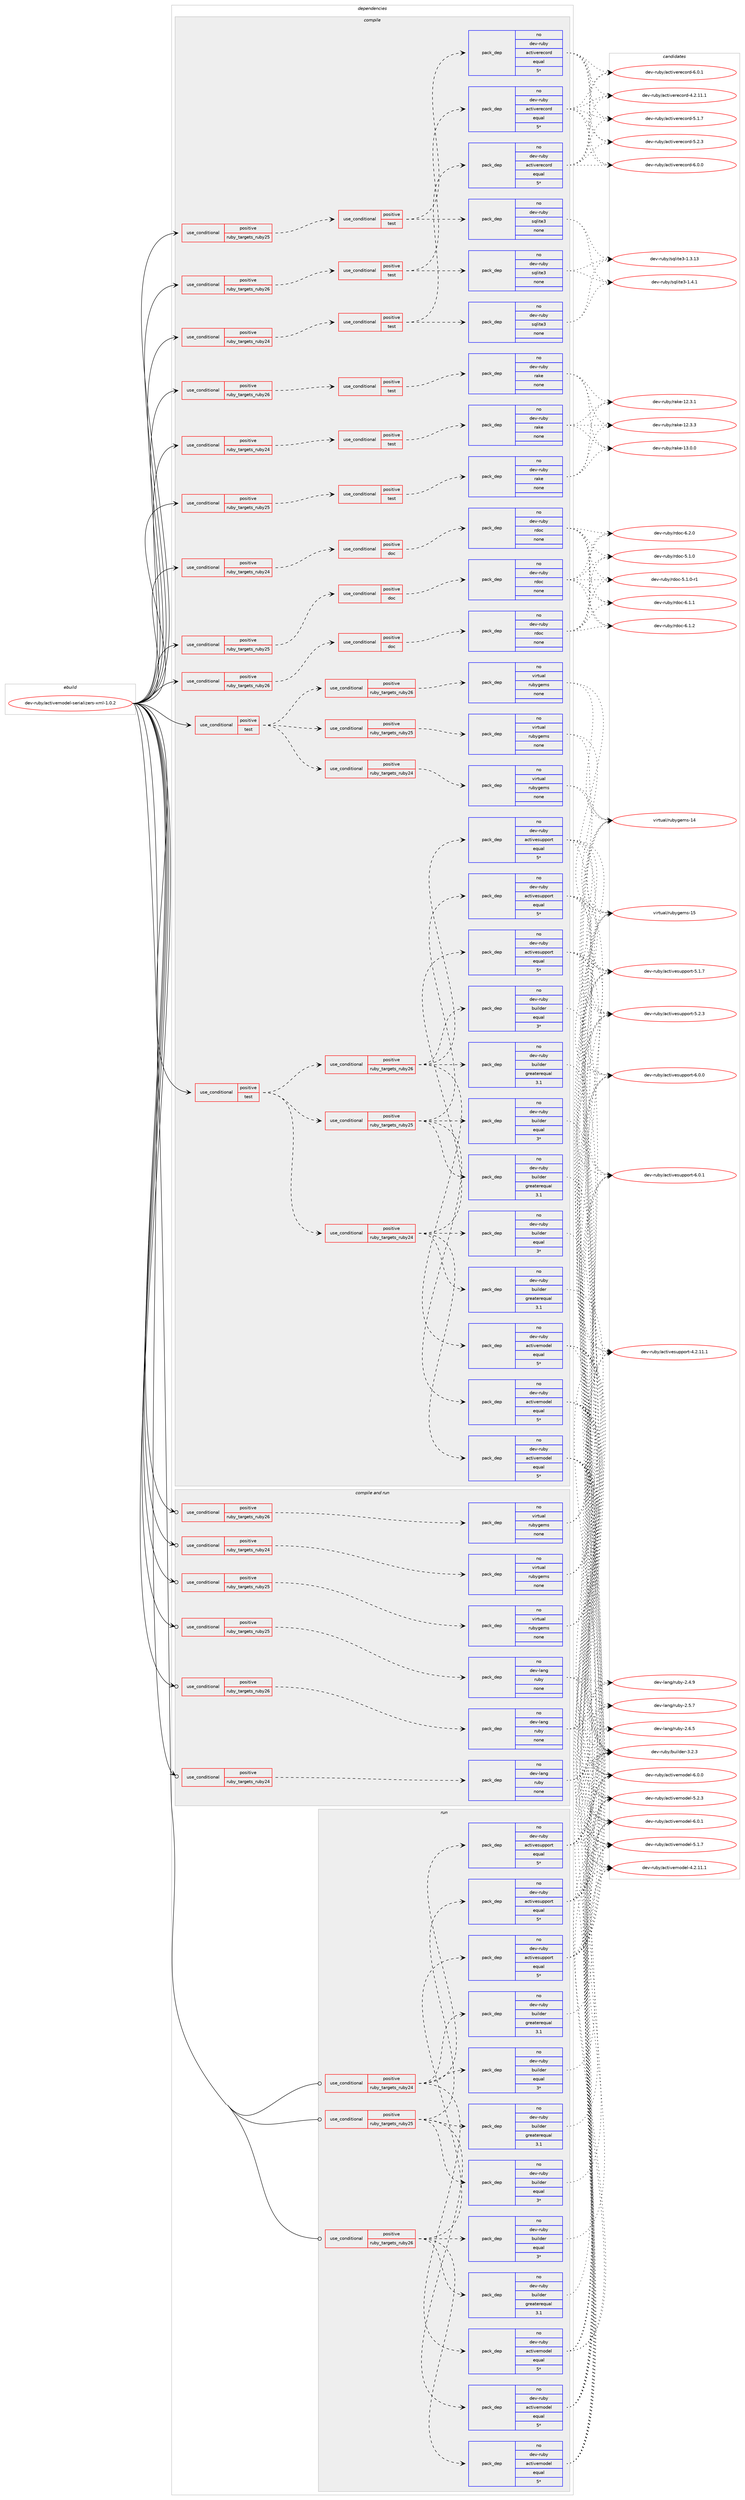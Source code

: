 digraph prolog {

# *************
# Graph options
# *************

newrank=true;
concentrate=true;
compound=true;
graph [rankdir=LR,fontname=Helvetica,fontsize=10,ranksep=1.5];#, ranksep=2.5, nodesep=0.2];
edge  [arrowhead=vee];
node  [fontname=Helvetica,fontsize=10];

# **********
# The ebuild
# **********

subgraph cluster_leftcol {
color=gray;
rank=same;
label=<<i>ebuild</i>>;
id [label="dev-ruby/activemodel-serializers-xml-1.0.2", color=red, width=4, href="../dev-ruby/activemodel-serializers-xml-1.0.2.svg"];
}

# ****************
# The dependencies
# ****************

subgraph cluster_midcol {
color=gray;
label=<<i>dependencies</i>>;
subgraph cluster_compile {
fillcolor="#eeeeee";
style=filled;
label=<<i>compile</i>>;
subgraph cond157269 {
dependency675126 [label=<<TABLE BORDER="0" CELLBORDER="1" CELLSPACING="0" CELLPADDING="4"><TR><TD ROWSPAN="3" CELLPADDING="10">use_conditional</TD></TR><TR><TD>positive</TD></TR><TR><TD>ruby_targets_ruby24</TD></TR></TABLE>>, shape=none, color=red];
subgraph cond157270 {
dependency675127 [label=<<TABLE BORDER="0" CELLBORDER="1" CELLSPACING="0" CELLPADDING="4"><TR><TD ROWSPAN="3" CELLPADDING="10">use_conditional</TD></TR><TR><TD>positive</TD></TR><TR><TD>doc</TD></TR></TABLE>>, shape=none, color=red];
subgraph pack505939 {
dependency675128 [label=<<TABLE BORDER="0" CELLBORDER="1" CELLSPACING="0" CELLPADDING="4" WIDTH="220"><TR><TD ROWSPAN="6" CELLPADDING="30">pack_dep</TD></TR><TR><TD WIDTH="110">no</TD></TR><TR><TD>dev-ruby</TD></TR><TR><TD>rdoc</TD></TR><TR><TD>none</TD></TR><TR><TD></TD></TR></TABLE>>, shape=none, color=blue];
}
dependency675127:e -> dependency675128:w [weight=20,style="dashed",arrowhead="vee"];
}
dependency675126:e -> dependency675127:w [weight=20,style="dashed",arrowhead="vee"];
}
id:e -> dependency675126:w [weight=20,style="solid",arrowhead="vee"];
subgraph cond157271 {
dependency675129 [label=<<TABLE BORDER="0" CELLBORDER="1" CELLSPACING="0" CELLPADDING="4"><TR><TD ROWSPAN="3" CELLPADDING="10">use_conditional</TD></TR><TR><TD>positive</TD></TR><TR><TD>ruby_targets_ruby24</TD></TR></TABLE>>, shape=none, color=red];
subgraph cond157272 {
dependency675130 [label=<<TABLE BORDER="0" CELLBORDER="1" CELLSPACING="0" CELLPADDING="4"><TR><TD ROWSPAN="3" CELLPADDING="10">use_conditional</TD></TR><TR><TD>positive</TD></TR><TR><TD>test</TD></TR></TABLE>>, shape=none, color=red];
subgraph pack505940 {
dependency675131 [label=<<TABLE BORDER="0" CELLBORDER="1" CELLSPACING="0" CELLPADDING="4" WIDTH="220"><TR><TD ROWSPAN="6" CELLPADDING="30">pack_dep</TD></TR><TR><TD WIDTH="110">no</TD></TR><TR><TD>dev-ruby</TD></TR><TR><TD>activerecord</TD></TR><TR><TD>equal</TD></TR><TR><TD>5*</TD></TR></TABLE>>, shape=none, color=blue];
}
dependency675130:e -> dependency675131:w [weight=20,style="dashed",arrowhead="vee"];
subgraph pack505941 {
dependency675132 [label=<<TABLE BORDER="0" CELLBORDER="1" CELLSPACING="0" CELLPADDING="4" WIDTH="220"><TR><TD ROWSPAN="6" CELLPADDING="30">pack_dep</TD></TR><TR><TD WIDTH="110">no</TD></TR><TR><TD>dev-ruby</TD></TR><TR><TD>sqlite3</TD></TR><TR><TD>none</TD></TR><TR><TD></TD></TR></TABLE>>, shape=none, color=blue];
}
dependency675130:e -> dependency675132:w [weight=20,style="dashed",arrowhead="vee"];
}
dependency675129:e -> dependency675130:w [weight=20,style="dashed",arrowhead="vee"];
}
id:e -> dependency675129:w [weight=20,style="solid",arrowhead="vee"];
subgraph cond157273 {
dependency675133 [label=<<TABLE BORDER="0" CELLBORDER="1" CELLSPACING="0" CELLPADDING="4"><TR><TD ROWSPAN="3" CELLPADDING="10">use_conditional</TD></TR><TR><TD>positive</TD></TR><TR><TD>ruby_targets_ruby24</TD></TR></TABLE>>, shape=none, color=red];
subgraph cond157274 {
dependency675134 [label=<<TABLE BORDER="0" CELLBORDER="1" CELLSPACING="0" CELLPADDING="4"><TR><TD ROWSPAN="3" CELLPADDING="10">use_conditional</TD></TR><TR><TD>positive</TD></TR><TR><TD>test</TD></TR></TABLE>>, shape=none, color=red];
subgraph pack505942 {
dependency675135 [label=<<TABLE BORDER="0" CELLBORDER="1" CELLSPACING="0" CELLPADDING="4" WIDTH="220"><TR><TD ROWSPAN="6" CELLPADDING="30">pack_dep</TD></TR><TR><TD WIDTH="110">no</TD></TR><TR><TD>dev-ruby</TD></TR><TR><TD>rake</TD></TR><TR><TD>none</TD></TR><TR><TD></TD></TR></TABLE>>, shape=none, color=blue];
}
dependency675134:e -> dependency675135:w [weight=20,style="dashed",arrowhead="vee"];
}
dependency675133:e -> dependency675134:w [weight=20,style="dashed",arrowhead="vee"];
}
id:e -> dependency675133:w [weight=20,style="solid",arrowhead="vee"];
subgraph cond157275 {
dependency675136 [label=<<TABLE BORDER="0" CELLBORDER="1" CELLSPACING="0" CELLPADDING="4"><TR><TD ROWSPAN="3" CELLPADDING="10">use_conditional</TD></TR><TR><TD>positive</TD></TR><TR><TD>ruby_targets_ruby25</TD></TR></TABLE>>, shape=none, color=red];
subgraph cond157276 {
dependency675137 [label=<<TABLE BORDER="0" CELLBORDER="1" CELLSPACING="0" CELLPADDING="4"><TR><TD ROWSPAN="3" CELLPADDING="10">use_conditional</TD></TR><TR><TD>positive</TD></TR><TR><TD>doc</TD></TR></TABLE>>, shape=none, color=red];
subgraph pack505943 {
dependency675138 [label=<<TABLE BORDER="0" CELLBORDER="1" CELLSPACING="0" CELLPADDING="4" WIDTH="220"><TR><TD ROWSPAN="6" CELLPADDING="30">pack_dep</TD></TR><TR><TD WIDTH="110">no</TD></TR><TR><TD>dev-ruby</TD></TR><TR><TD>rdoc</TD></TR><TR><TD>none</TD></TR><TR><TD></TD></TR></TABLE>>, shape=none, color=blue];
}
dependency675137:e -> dependency675138:w [weight=20,style="dashed",arrowhead="vee"];
}
dependency675136:e -> dependency675137:w [weight=20,style="dashed",arrowhead="vee"];
}
id:e -> dependency675136:w [weight=20,style="solid",arrowhead="vee"];
subgraph cond157277 {
dependency675139 [label=<<TABLE BORDER="0" CELLBORDER="1" CELLSPACING="0" CELLPADDING="4"><TR><TD ROWSPAN="3" CELLPADDING="10">use_conditional</TD></TR><TR><TD>positive</TD></TR><TR><TD>ruby_targets_ruby25</TD></TR></TABLE>>, shape=none, color=red];
subgraph cond157278 {
dependency675140 [label=<<TABLE BORDER="0" CELLBORDER="1" CELLSPACING="0" CELLPADDING="4"><TR><TD ROWSPAN="3" CELLPADDING="10">use_conditional</TD></TR><TR><TD>positive</TD></TR><TR><TD>test</TD></TR></TABLE>>, shape=none, color=red];
subgraph pack505944 {
dependency675141 [label=<<TABLE BORDER="0" CELLBORDER="1" CELLSPACING="0" CELLPADDING="4" WIDTH="220"><TR><TD ROWSPAN="6" CELLPADDING="30">pack_dep</TD></TR><TR><TD WIDTH="110">no</TD></TR><TR><TD>dev-ruby</TD></TR><TR><TD>activerecord</TD></TR><TR><TD>equal</TD></TR><TR><TD>5*</TD></TR></TABLE>>, shape=none, color=blue];
}
dependency675140:e -> dependency675141:w [weight=20,style="dashed",arrowhead="vee"];
subgraph pack505945 {
dependency675142 [label=<<TABLE BORDER="0" CELLBORDER="1" CELLSPACING="0" CELLPADDING="4" WIDTH="220"><TR><TD ROWSPAN="6" CELLPADDING="30">pack_dep</TD></TR><TR><TD WIDTH="110">no</TD></TR><TR><TD>dev-ruby</TD></TR><TR><TD>sqlite3</TD></TR><TR><TD>none</TD></TR><TR><TD></TD></TR></TABLE>>, shape=none, color=blue];
}
dependency675140:e -> dependency675142:w [weight=20,style="dashed",arrowhead="vee"];
}
dependency675139:e -> dependency675140:w [weight=20,style="dashed",arrowhead="vee"];
}
id:e -> dependency675139:w [weight=20,style="solid",arrowhead="vee"];
subgraph cond157279 {
dependency675143 [label=<<TABLE BORDER="0" CELLBORDER="1" CELLSPACING="0" CELLPADDING="4"><TR><TD ROWSPAN="3" CELLPADDING="10">use_conditional</TD></TR><TR><TD>positive</TD></TR><TR><TD>ruby_targets_ruby25</TD></TR></TABLE>>, shape=none, color=red];
subgraph cond157280 {
dependency675144 [label=<<TABLE BORDER="0" CELLBORDER="1" CELLSPACING="0" CELLPADDING="4"><TR><TD ROWSPAN="3" CELLPADDING="10">use_conditional</TD></TR><TR><TD>positive</TD></TR><TR><TD>test</TD></TR></TABLE>>, shape=none, color=red];
subgraph pack505946 {
dependency675145 [label=<<TABLE BORDER="0" CELLBORDER="1" CELLSPACING="0" CELLPADDING="4" WIDTH="220"><TR><TD ROWSPAN="6" CELLPADDING="30">pack_dep</TD></TR><TR><TD WIDTH="110">no</TD></TR><TR><TD>dev-ruby</TD></TR><TR><TD>rake</TD></TR><TR><TD>none</TD></TR><TR><TD></TD></TR></TABLE>>, shape=none, color=blue];
}
dependency675144:e -> dependency675145:w [weight=20,style="dashed",arrowhead="vee"];
}
dependency675143:e -> dependency675144:w [weight=20,style="dashed",arrowhead="vee"];
}
id:e -> dependency675143:w [weight=20,style="solid",arrowhead="vee"];
subgraph cond157281 {
dependency675146 [label=<<TABLE BORDER="0" CELLBORDER="1" CELLSPACING="0" CELLPADDING="4"><TR><TD ROWSPAN="3" CELLPADDING="10">use_conditional</TD></TR><TR><TD>positive</TD></TR><TR><TD>ruby_targets_ruby26</TD></TR></TABLE>>, shape=none, color=red];
subgraph cond157282 {
dependency675147 [label=<<TABLE BORDER="0" CELLBORDER="1" CELLSPACING="0" CELLPADDING="4"><TR><TD ROWSPAN="3" CELLPADDING="10">use_conditional</TD></TR><TR><TD>positive</TD></TR><TR><TD>doc</TD></TR></TABLE>>, shape=none, color=red];
subgraph pack505947 {
dependency675148 [label=<<TABLE BORDER="0" CELLBORDER="1" CELLSPACING="0" CELLPADDING="4" WIDTH="220"><TR><TD ROWSPAN="6" CELLPADDING="30">pack_dep</TD></TR><TR><TD WIDTH="110">no</TD></TR><TR><TD>dev-ruby</TD></TR><TR><TD>rdoc</TD></TR><TR><TD>none</TD></TR><TR><TD></TD></TR></TABLE>>, shape=none, color=blue];
}
dependency675147:e -> dependency675148:w [weight=20,style="dashed",arrowhead="vee"];
}
dependency675146:e -> dependency675147:w [weight=20,style="dashed",arrowhead="vee"];
}
id:e -> dependency675146:w [weight=20,style="solid",arrowhead="vee"];
subgraph cond157283 {
dependency675149 [label=<<TABLE BORDER="0" CELLBORDER="1" CELLSPACING="0" CELLPADDING="4"><TR><TD ROWSPAN="3" CELLPADDING="10">use_conditional</TD></TR><TR><TD>positive</TD></TR><TR><TD>ruby_targets_ruby26</TD></TR></TABLE>>, shape=none, color=red];
subgraph cond157284 {
dependency675150 [label=<<TABLE BORDER="0" CELLBORDER="1" CELLSPACING="0" CELLPADDING="4"><TR><TD ROWSPAN="3" CELLPADDING="10">use_conditional</TD></TR><TR><TD>positive</TD></TR><TR><TD>test</TD></TR></TABLE>>, shape=none, color=red];
subgraph pack505948 {
dependency675151 [label=<<TABLE BORDER="0" CELLBORDER="1" CELLSPACING="0" CELLPADDING="4" WIDTH="220"><TR><TD ROWSPAN="6" CELLPADDING="30">pack_dep</TD></TR><TR><TD WIDTH="110">no</TD></TR><TR><TD>dev-ruby</TD></TR><TR><TD>activerecord</TD></TR><TR><TD>equal</TD></TR><TR><TD>5*</TD></TR></TABLE>>, shape=none, color=blue];
}
dependency675150:e -> dependency675151:w [weight=20,style="dashed",arrowhead="vee"];
subgraph pack505949 {
dependency675152 [label=<<TABLE BORDER="0" CELLBORDER="1" CELLSPACING="0" CELLPADDING="4" WIDTH="220"><TR><TD ROWSPAN="6" CELLPADDING="30">pack_dep</TD></TR><TR><TD WIDTH="110">no</TD></TR><TR><TD>dev-ruby</TD></TR><TR><TD>sqlite3</TD></TR><TR><TD>none</TD></TR><TR><TD></TD></TR></TABLE>>, shape=none, color=blue];
}
dependency675150:e -> dependency675152:w [weight=20,style="dashed",arrowhead="vee"];
}
dependency675149:e -> dependency675150:w [weight=20,style="dashed",arrowhead="vee"];
}
id:e -> dependency675149:w [weight=20,style="solid",arrowhead="vee"];
subgraph cond157285 {
dependency675153 [label=<<TABLE BORDER="0" CELLBORDER="1" CELLSPACING="0" CELLPADDING="4"><TR><TD ROWSPAN="3" CELLPADDING="10">use_conditional</TD></TR><TR><TD>positive</TD></TR><TR><TD>ruby_targets_ruby26</TD></TR></TABLE>>, shape=none, color=red];
subgraph cond157286 {
dependency675154 [label=<<TABLE BORDER="0" CELLBORDER="1" CELLSPACING="0" CELLPADDING="4"><TR><TD ROWSPAN="3" CELLPADDING="10">use_conditional</TD></TR><TR><TD>positive</TD></TR><TR><TD>test</TD></TR></TABLE>>, shape=none, color=red];
subgraph pack505950 {
dependency675155 [label=<<TABLE BORDER="0" CELLBORDER="1" CELLSPACING="0" CELLPADDING="4" WIDTH="220"><TR><TD ROWSPAN="6" CELLPADDING="30">pack_dep</TD></TR><TR><TD WIDTH="110">no</TD></TR><TR><TD>dev-ruby</TD></TR><TR><TD>rake</TD></TR><TR><TD>none</TD></TR><TR><TD></TD></TR></TABLE>>, shape=none, color=blue];
}
dependency675154:e -> dependency675155:w [weight=20,style="dashed",arrowhead="vee"];
}
dependency675153:e -> dependency675154:w [weight=20,style="dashed",arrowhead="vee"];
}
id:e -> dependency675153:w [weight=20,style="solid",arrowhead="vee"];
subgraph cond157287 {
dependency675156 [label=<<TABLE BORDER="0" CELLBORDER="1" CELLSPACING="0" CELLPADDING="4"><TR><TD ROWSPAN="3" CELLPADDING="10">use_conditional</TD></TR><TR><TD>positive</TD></TR><TR><TD>test</TD></TR></TABLE>>, shape=none, color=red];
subgraph cond157288 {
dependency675157 [label=<<TABLE BORDER="0" CELLBORDER="1" CELLSPACING="0" CELLPADDING="4"><TR><TD ROWSPAN="3" CELLPADDING="10">use_conditional</TD></TR><TR><TD>positive</TD></TR><TR><TD>ruby_targets_ruby24</TD></TR></TABLE>>, shape=none, color=red];
subgraph pack505951 {
dependency675158 [label=<<TABLE BORDER="0" CELLBORDER="1" CELLSPACING="0" CELLPADDING="4" WIDTH="220"><TR><TD ROWSPAN="6" CELLPADDING="30">pack_dep</TD></TR><TR><TD WIDTH="110">no</TD></TR><TR><TD>dev-ruby</TD></TR><TR><TD>activesupport</TD></TR><TR><TD>equal</TD></TR><TR><TD>5*</TD></TR></TABLE>>, shape=none, color=blue];
}
dependency675157:e -> dependency675158:w [weight=20,style="dashed",arrowhead="vee"];
subgraph pack505952 {
dependency675159 [label=<<TABLE BORDER="0" CELLBORDER="1" CELLSPACING="0" CELLPADDING="4" WIDTH="220"><TR><TD ROWSPAN="6" CELLPADDING="30">pack_dep</TD></TR><TR><TD WIDTH="110">no</TD></TR><TR><TD>dev-ruby</TD></TR><TR><TD>activemodel</TD></TR><TR><TD>equal</TD></TR><TR><TD>5*</TD></TR></TABLE>>, shape=none, color=blue];
}
dependency675157:e -> dependency675159:w [weight=20,style="dashed",arrowhead="vee"];
subgraph pack505953 {
dependency675160 [label=<<TABLE BORDER="0" CELLBORDER="1" CELLSPACING="0" CELLPADDING="4" WIDTH="220"><TR><TD ROWSPAN="6" CELLPADDING="30">pack_dep</TD></TR><TR><TD WIDTH="110">no</TD></TR><TR><TD>dev-ruby</TD></TR><TR><TD>builder</TD></TR><TR><TD>equal</TD></TR><TR><TD>3*</TD></TR></TABLE>>, shape=none, color=blue];
}
dependency675157:e -> dependency675160:w [weight=20,style="dashed",arrowhead="vee"];
subgraph pack505954 {
dependency675161 [label=<<TABLE BORDER="0" CELLBORDER="1" CELLSPACING="0" CELLPADDING="4" WIDTH="220"><TR><TD ROWSPAN="6" CELLPADDING="30">pack_dep</TD></TR><TR><TD WIDTH="110">no</TD></TR><TR><TD>dev-ruby</TD></TR><TR><TD>builder</TD></TR><TR><TD>greaterequal</TD></TR><TR><TD>3.1</TD></TR></TABLE>>, shape=none, color=blue];
}
dependency675157:e -> dependency675161:w [weight=20,style="dashed",arrowhead="vee"];
}
dependency675156:e -> dependency675157:w [weight=20,style="dashed",arrowhead="vee"];
subgraph cond157289 {
dependency675162 [label=<<TABLE BORDER="0" CELLBORDER="1" CELLSPACING="0" CELLPADDING="4"><TR><TD ROWSPAN="3" CELLPADDING="10">use_conditional</TD></TR><TR><TD>positive</TD></TR><TR><TD>ruby_targets_ruby25</TD></TR></TABLE>>, shape=none, color=red];
subgraph pack505955 {
dependency675163 [label=<<TABLE BORDER="0" CELLBORDER="1" CELLSPACING="0" CELLPADDING="4" WIDTH="220"><TR><TD ROWSPAN="6" CELLPADDING="30">pack_dep</TD></TR><TR><TD WIDTH="110">no</TD></TR><TR><TD>dev-ruby</TD></TR><TR><TD>activesupport</TD></TR><TR><TD>equal</TD></TR><TR><TD>5*</TD></TR></TABLE>>, shape=none, color=blue];
}
dependency675162:e -> dependency675163:w [weight=20,style="dashed",arrowhead="vee"];
subgraph pack505956 {
dependency675164 [label=<<TABLE BORDER="0" CELLBORDER="1" CELLSPACING="0" CELLPADDING="4" WIDTH="220"><TR><TD ROWSPAN="6" CELLPADDING="30">pack_dep</TD></TR><TR><TD WIDTH="110">no</TD></TR><TR><TD>dev-ruby</TD></TR><TR><TD>activemodel</TD></TR><TR><TD>equal</TD></TR><TR><TD>5*</TD></TR></TABLE>>, shape=none, color=blue];
}
dependency675162:e -> dependency675164:w [weight=20,style="dashed",arrowhead="vee"];
subgraph pack505957 {
dependency675165 [label=<<TABLE BORDER="0" CELLBORDER="1" CELLSPACING="0" CELLPADDING="4" WIDTH="220"><TR><TD ROWSPAN="6" CELLPADDING="30">pack_dep</TD></TR><TR><TD WIDTH="110">no</TD></TR><TR><TD>dev-ruby</TD></TR><TR><TD>builder</TD></TR><TR><TD>equal</TD></TR><TR><TD>3*</TD></TR></TABLE>>, shape=none, color=blue];
}
dependency675162:e -> dependency675165:w [weight=20,style="dashed",arrowhead="vee"];
subgraph pack505958 {
dependency675166 [label=<<TABLE BORDER="0" CELLBORDER="1" CELLSPACING="0" CELLPADDING="4" WIDTH="220"><TR><TD ROWSPAN="6" CELLPADDING="30">pack_dep</TD></TR><TR><TD WIDTH="110">no</TD></TR><TR><TD>dev-ruby</TD></TR><TR><TD>builder</TD></TR><TR><TD>greaterequal</TD></TR><TR><TD>3.1</TD></TR></TABLE>>, shape=none, color=blue];
}
dependency675162:e -> dependency675166:w [weight=20,style="dashed",arrowhead="vee"];
}
dependency675156:e -> dependency675162:w [weight=20,style="dashed",arrowhead="vee"];
subgraph cond157290 {
dependency675167 [label=<<TABLE BORDER="0" CELLBORDER="1" CELLSPACING="0" CELLPADDING="4"><TR><TD ROWSPAN="3" CELLPADDING="10">use_conditional</TD></TR><TR><TD>positive</TD></TR><TR><TD>ruby_targets_ruby26</TD></TR></TABLE>>, shape=none, color=red];
subgraph pack505959 {
dependency675168 [label=<<TABLE BORDER="0" CELLBORDER="1" CELLSPACING="0" CELLPADDING="4" WIDTH="220"><TR><TD ROWSPAN="6" CELLPADDING="30">pack_dep</TD></TR><TR><TD WIDTH="110">no</TD></TR><TR><TD>dev-ruby</TD></TR><TR><TD>activesupport</TD></TR><TR><TD>equal</TD></TR><TR><TD>5*</TD></TR></TABLE>>, shape=none, color=blue];
}
dependency675167:e -> dependency675168:w [weight=20,style="dashed",arrowhead="vee"];
subgraph pack505960 {
dependency675169 [label=<<TABLE BORDER="0" CELLBORDER="1" CELLSPACING="0" CELLPADDING="4" WIDTH="220"><TR><TD ROWSPAN="6" CELLPADDING="30">pack_dep</TD></TR><TR><TD WIDTH="110">no</TD></TR><TR><TD>dev-ruby</TD></TR><TR><TD>activemodel</TD></TR><TR><TD>equal</TD></TR><TR><TD>5*</TD></TR></TABLE>>, shape=none, color=blue];
}
dependency675167:e -> dependency675169:w [weight=20,style="dashed",arrowhead="vee"];
subgraph pack505961 {
dependency675170 [label=<<TABLE BORDER="0" CELLBORDER="1" CELLSPACING="0" CELLPADDING="4" WIDTH="220"><TR><TD ROWSPAN="6" CELLPADDING="30">pack_dep</TD></TR><TR><TD WIDTH="110">no</TD></TR><TR><TD>dev-ruby</TD></TR><TR><TD>builder</TD></TR><TR><TD>equal</TD></TR><TR><TD>3*</TD></TR></TABLE>>, shape=none, color=blue];
}
dependency675167:e -> dependency675170:w [weight=20,style="dashed",arrowhead="vee"];
subgraph pack505962 {
dependency675171 [label=<<TABLE BORDER="0" CELLBORDER="1" CELLSPACING="0" CELLPADDING="4" WIDTH="220"><TR><TD ROWSPAN="6" CELLPADDING="30">pack_dep</TD></TR><TR><TD WIDTH="110">no</TD></TR><TR><TD>dev-ruby</TD></TR><TR><TD>builder</TD></TR><TR><TD>greaterequal</TD></TR><TR><TD>3.1</TD></TR></TABLE>>, shape=none, color=blue];
}
dependency675167:e -> dependency675171:w [weight=20,style="dashed",arrowhead="vee"];
}
dependency675156:e -> dependency675167:w [weight=20,style="dashed",arrowhead="vee"];
}
id:e -> dependency675156:w [weight=20,style="solid",arrowhead="vee"];
subgraph cond157291 {
dependency675172 [label=<<TABLE BORDER="0" CELLBORDER="1" CELLSPACING="0" CELLPADDING="4"><TR><TD ROWSPAN="3" CELLPADDING="10">use_conditional</TD></TR><TR><TD>positive</TD></TR><TR><TD>test</TD></TR></TABLE>>, shape=none, color=red];
subgraph cond157292 {
dependency675173 [label=<<TABLE BORDER="0" CELLBORDER="1" CELLSPACING="0" CELLPADDING="4"><TR><TD ROWSPAN="3" CELLPADDING="10">use_conditional</TD></TR><TR><TD>positive</TD></TR><TR><TD>ruby_targets_ruby24</TD></TR></TABLE>>, shape=none, color=red];
subgraph pack505963 {
dependency675174 [label=<<TABLE BORDER="0" CELLBORDER="1" CELLSPACING="0" CELLPADDING="4" WIDTH="220"><TR><TD ROWSPAN="6" CELLPADDING="30">pack_dep</TD></TR><TR><TD WIDTH="110">no</TD></TR><TR><TD>virtual</TD></TR><TR><TD>rubygems</TD></TR><TR><TD>none</TD></TR><TR><TD></TD></TR></TABLE>>, shape=none, color=blue];
}
dependency675173:e -> dependency675174:w [weight=20,style="dashed",arrowhead="vee"];
}
dependency675172:e -> dependency675173:w [weight=20,style="dashed",arrowhead="vee"];
subgraph cond157293 {
dependency675175 [label=<<TABLE BORDER="0" CELLBORDER="1" CELLSPACING="0" CELLPADDING="4"><TR><TD ROWSPAN="3" CELLPADDING="10">use_conditional</TD></TR><TR><TD>positive</TD></TR><TR><TD>ruby_targets_ruby25</TD></TR></TABLE>>, shape=none, color=red];
subgraph pack505964 {
dependency675176 [label=<<TABLE BORDER="0" CELLBORDER="1" CELLSPACING="0" CELLPADDING="4" WIDTH="220"><TR><TD ROWSPAN="6" CELLPADDING="30">pack_dep</TD></TR><TR><TD WIDTH="110">no</TD></TR><TR><TD>virtual</TD></TR><TR><TD>rubygems</TD></TR><TR><TD>none</TD></TR><TR><TD></TD></TR></TABLE>>, shape=none, color=blue];
}
dependency675175:e -> dependency675176:w [weight=20,style="dashed",arrowhead="vee"];
}
dependency675172:e -> dependency675175:w [weight=20,style="dashed",arrowhead="vee"];
subgraph cond157294 {
dependency675177 [label=<<TABLE BORDER="0" CELLBORDER="1" CELLSPACING="0" CELLPADDING="4"><TR><TD ROWSPAN="3" CELLPADDING="10">use_conditional</TD></TR><TR><TD>positive</TD></TR><TR><TD>ruby_targets_ruby26</TD></TR></TABLE>>, shape=none, color=red];
subgraph pack505965 {
dependency675178 [label=<<TABLE BORDER="0" CELLBORDER="1" CELLSPACING="0" CELLPADDING="4" WIDTH="220"><TR><TD ROWSPAN="6" CELLPADDING="30">pack_dep</TD></TR><TR><TD WIDTH="110">no</TD></TR><TR><TD>virtual</TD></TR><TR><TD>rubygems</TD></TR><TR><TD>none</TD></TR><TR><TD></TD></TR></TABLE>>, shape=none, color=blue];
}
dependency675177:e -> dependency675178:w [weight=20,style="dashed",arrowhead="vee"];
}
dependency675172:e -> dependency675177:w [weight=20,style="dashed",arrowhead="vee"];
}
id:e -> dependency675172:w [weight=20,style="solid",arrowhead="vee"];
}
subgraph cluster_compileandrun {
fillcolor="#eeeeee";
style=filled;
label=<<i>compile and run</i>>;
subgraph cond157295 {
dependency675179 [label=<<TABLE BORDER="0" CELLBORDER="1" CELLSPACING="0" CELLPADDING="4"><TR><TD ROWSPAN="3" CELLPADDING="10">use_conditional</TD></TR><TR><TD>positive</TD></TR><TR><TD>ruby_targets_ruby24</TD></TR></TABLE>>, shape=none, color=red];
subgraph pack505966 {
dependency675180 [label=<<TABLE BORDER="0" CELLBORDER="1" CELLSPACING="0" CELLPADDING="4" WIDTH="220"><TR><TD ROWSPAN="6" CELLPADDING="30">pack_dep</TD></TR><TR><TD WIDTH="110">no</TD></TR><TR><TD>dev-lang</TD></TR><TR><TD>ruby</TD></TR><TR><TD>none</TD></TR><TR><TD></TD></TR></TABLE>>, shape=none, color=blue];
}
dependency675179:e -> dependency675180:w [weight=20,style="dashed",arrowhead="vee"];
}
id:e -> dependency675179:w [weight=20,style="solid",arrowhead="odotvee"];
subgraph cond157296 {
dependency675181 [label=<<TABLE BORDER="0" CELLBORDER="1" CELLSPACING="0" CELLPADDING="4"><TR><TD ROWSPAN="3" CELLPADDING="10">use_conditional</TD></TR><TR><TD>positive</TD></TR><TR><TD>ruby_targets_ruby24</TD></TR></TABLE>>, shape=none, color=red];
subgraph pack505967 {
dependency675182 [label=<<TABLE BORDER="0" CELLBORDER="1" CELLSPACING="0" CELLPADDING="4" WIDTH="220"><TR><TD ROWSPAN="6" CELLPADDING="30">pack_dep</TD></TR><TR><TD WIDTH="110">no</TD></TR><TR><TD>virtual</TD></TR><TR><TD>rubygems</TD></TR><TR><TD>none</TD></TR><TR><TD></TD></TR></TABLE>>, shape=none, color=blue];
}
dependency675181:e -> dependency675182:w [weight=20,style="dashed",arrowhead="vee"];
}
id:e -> dependency675181:w [weight=20,style="solid",arrowhead="odotvee"];
subgraph cond157297 {
dependency675183 [label=<<TABLE BORDER="0" CELLBORDER="1" CELLSPACING="0" CELLPADDING="4"><TR><TD ROWSPAN="3" CELLPADDING="10">use_conditional</TD></TR><TR><TD>positive</TD></TR><TR><TD>ruby_targets_ruby25</TD></TR></TABLE>>, shape=none, color=red];
subgraph pack505968 {
dependency675184 [label=<<TABLE BORDER="0" CELLBORDER="1" CELLSPACING="0" CELLPADDING="4" WIDTH="220"><TR><TD ROWSPAN="6" CELLPADDING="30">pack_dep</TD></TR><TR><TD WIDTH="110">no</TD></TR><TR><TD>dev-lang</TD></TR><TR><TD>ruby</TD></TR><TR><TD>none</TD></TR><TR><TD></TD></TR></TABLE>>, shape=none, color=blue];
}
dependency675183:e -> dependency675184:w [weight=20,style="dashed",arrowhead="vee"];
}
id:e -> dependency675183:w [weight=20,style="solid",arrowhead="odotvee"];
subgraph cond157298 {
dependency675185 [label=<<TABLE BORDER="0" CELLBORDER="1" CELLSPACING="0" CELLPADDING="4"><TR><TD ROWSPAN="3" CELLPADDING="10">use_conditional</TD></TR><TR><TD>positive</TD></TR><TR><TD>ruby_targets_ruby25</TD></TR></TABLE>>, shape=none, color=red];
subgraph pack505969 {
dependency675186 [label=<<TABLE BORDER="0" CELLBORDER="1" CELLSPACING="0" CELLPADDING="4" WIDTH="220"><TR><TD ROWSPAN="6" CELLPADDING="30">pack_dep</TD></TR><TR><TD WIDTH="110">no</TD></TR><TR><TD>virtual</TD></TR><TR><TD>rubygems</TD></TR><TR><TD>none</TD></TR><TR><TD></TD></TR></TABLE>>, shape=none, color=blue];
}
dependency675185:e -> dependency675186:w [weight=20,style="dashed",arrowhead="vee"];
}
id:e -> dependency675185:w [weight=20,style="solid",arrowhead="odotvee"];
subgraph cond157299 {
dependency675187 [label=<<TABLE BORDER="0" CELLBORDER="1" CELLSPACING="0" CELLPADDING="4"><TR><TD ROWSPAN="3" CELLPADDING="10">use_conditional</TD></TR><TR><TD>positive</TD></TR><TR><TD>ruby_targets_ruby26</TD></TR></TABLE>>, shape=none, color=red];
subgraph pack505970 {
dependency675188 [label=<<TABLE BORDER="0" CELLBORDER="1" CELLSPACING="0" CELLPADDING="4" WIDTH="220"><TR><TD ROWSPAN="6" CELLPADDING="30">pack_dep</TD></TR><TR><TD WIDTH="110">no</TD></TR><TR><TD>dev-lang</TD></TR><TR><TD>ruby</TD></TR><TR><TD>none</TD></TR><TR><TD></TD></TR></TABLE>>, shape=none, color=blue];
}
dependency675187:e -> dependency675188:w [weight=20,style="dashed",arrowhead="vee"];
}
id:e -> dependency675187:w [weight=20,style="solid",arrowhead="odotvee"];
subgraph cond157300 {
dependency675189 [label=<<TABLE BORDER="0" CELLBORDER="1" CELLSPACING="0" CELLPADDING="4"><TR><TD ROWSPAN="3" CELLPADDING="10">use_conditional</TD></TR><TR><TD>positive</TD></TR><TR><TD>ruby_targets_ruby26</TD></TR></TABLE>>, shape=none, color=red];
subgraph pack505971 {
dependency675190 [label=<<TABLE BORDER="0" CELLBORDER="1" CELLSPACING="0" CELLPADDING="4" WIDTH="220"><TR><TD ROWSPAN="6" CELLPADDING="30">pack_dep</TD></TR><TR><TD WIDTH="110">no</TD></TR><TR><TD>virtual</TD></TR><TR><TD>rubygems</TD></TR><TR><TD>none</TD></TR><TR><TD></TD></TR></TABLE>>, shape=none, color=blue];
}
dependency675189:e -> dependency675190:w [weight=20,style="dashed",arrowhead="vee"];
}
id:e -> dependency675189:w [weight=20,style="solid",arrowhead="odotvee"];
}
subgraph cluster_run {
fillcolor="#eeeeee";
style=filled;
label=<<i>run</i>>;
subgraph cond157301 {
dependency675191 [label=<<TABLE BORDER="0" CELLBORDER="1" CELLSPACING="0" CELLPADDING="4"><TR><TD ROWSPAN="3" CELLPADDING="10">use_conditional</TD></TR><TR><TD>positive</TD></TR><TR><TD>ruby_targets_ruby24</TD></TR></TABLE>>, shape=none, color=red];
subgraph pack505972 {
dependency675192 [label=<<TABLE BORDER="0" CELLBORDER="1" CELLSPACING="0" CELLPADDING="4" WIDTH="220"><TR><TD ROWSPAN="6" CELLPADDING="30">pack_dep</TD></TR><TR><TD WIDTH="110">no</TD></TR><TR><TD>dev-ruby</TD></TR><TR><TD>activesupport</TD></TR><TR><TD>equal</TD></TR><TR><TD>5*</TD></TR></TABLE>>, shape=none, color=blue];
}
dependency675191:e -> dependency675192:w [weight=20,style="dashed",arrowhead="vee"];
subgraph pack505973 {
dependency675193 [label=<<TABLE BORDER="0" CELLBORDER="1" CELLSPACING="0" CELLPADDING="4" WIDTH="220"><TR><TD ROWSPAN="6" CELLPADDING="30">pack_dep</TD></TR><TR><TD WIDTH="110">no</TD></TR><TR><TD>dev-ruby</TD></TR><TR><TD>activemodel</TD></TR><TR><TD>equal</TD></TR><TR><TD>5*</TD></TR></TABLE>>, shape=none, color=blue];
}
dependency675191:e -> dependency675193:w [weight=20,style="dashed",arrowhead="vee"];
subgraph pack505974 {
dependency675194 [label=<<TABLE BORDER="0" CELLBORDER="1" CELLSPACING="0" CELLPADDING="4" WIDTH="220"><TR><TD ROWSPAN="6" CELLPADDING="30">pack_dep</TD></TR><TR><TD WIDTH="110">no</TD></TR><TR><TD>dev-ruby</TD></TR><TR><TD>builder</TD></TR><TR><TD>equal</TD></TR><TR><TD>3*</TD></TR></TABLE>>, shape=none, color=blue];
}
dependency675191:e -> dependency675194:w [weight=20,style="dashed",arrowhead="vee"];
subgraph pack505975 {
dependency675195 [label=<<TABLE BORDER="0" CELLBORDER="1" CELLSPACING="0" CELLPADDING="4" WIDTH="220"><TR><TD ROWSPAN="6" CELLPADDING="30">pack_dep</TD></TR><TR><TD WIDTH="110">no</TD></TR><TR><TD>dev-ruby</TD></TR><TR><TD>builder</TD></TR><TR><TD>greaterequal</TD></TR><TR><TD>3.1</TD></TR></TABLE>>, shape=none, color=blue];
}
dependency675191:e -> dependency675195:w [weight=20,style="dashed",arrowhead="vee"];
}
id:e -> dependency675191:w [weight=20,style="solid",arrowhead="odot"];
subgraph cond157302 {
dependency675196 [label=<<TABLE BORDER="0" CELLBORDER="1" CELLSPACING="0" CELLPADDING="4"><TR><TD ROWSPAN="3" CELLPADDING="10">use_conditional</TD></TR><TR><TD>positive</TD></TR><TR><TD>ruby_targets_ruby25</TD></TR></TABLE>>, shape=none, color=red];
subgraph pack505976 {
dependency675197 [label=<<TABLE BORDER="0" CELLBORDER="1" CELLSPACING="0" CELLPADDING="4" WIDTH="220"><TR><TD ROWSPAN="6" CELLPADDING="30">pack_dep</TD></TR><TR><TD WIDTH="110">no</TD></TR><TR><TD>dev-ruby</TD></TR><TR><TD>activesupport</TD></TR><TR><TD>equal</TD></TR><TR><TD>5*</TD></TR></TABLE>>, shape=none, color=blue];
}
dependency675196:e -> dependency675197:w [weight=20,style="dashed",arrowhead="vee"];
subgraph pack505977 {
dependency675198 [label=<<TABLE BORDER="0" CELLBORDER="1" CELLSPACING="0" CELLPADDING="4" WIDTH="220"><TR><TD ROWSPAN="6" CELLPADDING="30">pack_dep</TD></TR><TR><TD WIDTH="110">no</TD></TR><TR><TD>dev-ruby</TD></TR><TR><TD>activemodel</TD></TR><TR><TD>equal</TD></TR><TR><TD>5*</TD></TR></TABLE>>, shape=none, color=blue];
}
dependency675196:e -> dependency675198:w [weight=20,style="dashed",arrowhead="vee"];
subgraph pack505978 {
dependency675199 [label=<<TABLE BORDER="0" CELLBORDER="1" CELLSPACING="0" CELLPADDING="4" WIDTH="220"><TR><TD ROWSPAN="6" CELLPADDING="30">pack_dep</TD></TR><TR><TD WIDTH="110">no</TD></TR><TR><TD>dev-ruby</TD></TR><TR><TD>builder</TD></TR><TR><TD>equal</TD></TR><TR><TD>3*</TD></TR></TABLE>>, shape=none, color=blue];
}
dependency675196:e -> dependency675199:w [weight=20,style="dashed",arrowhead="vee"];
subgraph pack505979 {
dependency675200 [label=<<TABLE BORDER="0" CELLBORDER="1" CELLSPACING="0" CELLPADDING="4" WIDTH="220"><TR><TD ROWSPAN="6" CELLPADDING="30">pack_dep</TD></TR><TR><TD WIDTH="110">no</TD></TR><TR><TD>dev-ruby</TD></TR><TR><TD>builder</TD></TR><TR><TD>greaterequal</TD></TR><TR><TD>3.1</TD></TR></TABLE>>, shape=none, color=blue];
}
dependency675196:e -> dependency675200:w [weight=20,style="dashed",arrowhead="vee"];
}
id:e -> dependency675196:w [weight=20,style="solid",arrowhead="odot"];
subgraph cond157303 {
dependency675201 [label=<<TABLE BORDER="0" CELLBORDER="1" CELLSPACING="0" CELLPADDING="4"><TR><TD ROWSPAN="3" CELLPADDING="10">use_conditional</TD></TR><TR><TD>positive</TD></TR><TR><TD>ruby_targets_ruby26</TD></TR></TABLE>>, shape=none, color=red];
subgraph pack505980 {
dependency675202 [label=<<TABLE BORDER="0" CELLBORDER="1" CELLSPACING="0" CELLPADDING="4" WIDTH="220"><TR><TD ROWSPAN="6" CELLPADDING="30">pack_dep</TD></TR><TR><TD WIDTH="110">no</TD></TR><TR><TD>dev-ruby</TD></TR><TR><TD>activesupport</TD></TR><TR><TD>equal</TD></TR><TR><TD>5*</TD></TR></TABLE>>, shape=none, color=blue];
}
dependency675201:e -> dependency675202:w [weight=20,style="dashed",arrowhead="vee"];
subgraph pack505981 {
dependency675203 [label=<<TABLE BORDER="0" CELLBORDER="1" CELLSPACING="0" CELLPADDING="4" WIDTH="220"><TR><TD ROWSPAN="6" CELLPADDING="30">pack_dep</TD></TR><TR><TD WIDTH="110">no</TD></TR><TR><TD>dev-ruby</TD></TR><TR><TD>activemodel</TD></TR><TR><TD>equal</TD></TR><TR><TD>5*</TD></TR></TABLE>>, shape=none, color=blue];
}
dependency675201:e -> dependency675203:w [weight=20,style="dashed",arrowhead="vee"];
subgraph pack505982 {
dependency675204 [label=<<TABLE BORDER="0" CELLBORDER="1" CELLSPACING="0" CELLPADDING="4" WIDTH="220"><TR><TD ROWSPAN="6" CELLPADDING="30">pack_dep</TD></TR><TR><TD WIDTH="110">no</TD></TR><TR><TD>dev-ruby</TD></TR><TR><TD>builder</TD></TR><TR><TD>equal</TD></TR><TR><TD>3*</TD></TR></TABLE>>, shape=none, color=blue];
}
dependency675201:e -> dependency675204:w [weight=20,style="dashed",arrowhead="vee"];
subgraph pack505983 {
dependency675205 [label=<<TABLE BORDER="0" CELLBORDER="1" CELLSPACING="0" CELLPADDING="4" WIDTH="220"><TR><TD ROWSPAN="6" CELLPADDING="30">pack_dep</TD></TR><TR><TD WIDTH="110">no</TD></TR><TR><TD>dev-ruby</TD></TR><TR><TD>builder</TD></TR><TR><TD>greaterequal</TD></TR><TR><TD>3.1</TD></TR></TABLE>>, shape=none, color=blue];
}
dependency675201:e -> dependency675205:w [weight=20,style="dashed",arrowhead="vee"];
}
id:e -> dependency675201:w [weight=20,style="solid",arrowhead="odot"];
}
}

# **************
# The candidates
# **************

subgraph cluster_choices {
rank=same;
color=gray;
label=<<i>candidates</i>>;

subgraph choice505939 {
color=black;
nodesep=1;
choice10010111845114117981214711410011199455346494648 [label="dev-ruby/rdoc-5.1.0", color=red, width=4,href="../dev-ruby/rdoc-5.1.0.svg"];
choice100101118451141179812147114100111994553464946484511449 [label="dev-ruby/rdoc-5.1.0-r1", color=red, width=4,href="../dev-ruby/rdoc-5.1.0-r1.svg"];
choice10010111845114117981214711410011199455446494649 [label="dev-ruby/rdoc-6.1.1", color=red, width=4,href="../dev-ruby/rdoc-6.1.1.svg"];
choice10010111845114117981214711410011199455446494650 [label="dev-ruby/rdoc-6.1.2", color=red, width=4,href="../dev-ruby/rdoc-6.1.2.svg"];
choice10010111845114117981214711410011199455446504648 [label="dev-ruby/rdoc-6.2.0", color=red, width=4,href="../dev-ruby/rdoc-6.2.0.svg"];
dependency675128:e -> choice10010111845114117981214711410011199455346494648:w [style=dotted,weight="100"];
dependency675128:e -> choice100101118451141179812147114100111994553464946484511449:w [style=dotted,weight="100"];
dependency675128:e -> choice10010111845114117981214711410011199455446494649:w [style=dotted,weight="100"];
dependency675128:e -> choice10010111845114117981214711410011199455446494650:w [style=dotted,weight="100"];
dependency675128:e -> choice10010111845114117981214711410011199455446504648:w [style=dotted,weight="100"];
}
subgraph choice505940 {
color=black;
nodesep=1;
choice100101118451141179812147979911610511810111410199111114100455246504649494649 [label="dev-ruby/activerecord-4.2.11.1", color=red, width=4,href="../dev-ruby/activerecord-4.2.11.1.svg"];
choice100101118451141179812147979911610511810111410199111114100455346494655 [label="dev-ruby/activerecord-5.1.7", color=red, width=4,href="../dev-ruby/activerecord-5.1.7.svg"];
choice100101118451141179812147979911610511810111410199111114100455346504651 [label="dev-ruby/activerecord-5.2.3", color=red, width=4,href="../dev-ruby/activerecord-5.2.3.svg"];
choice100101118451141179812147979911610511810111410199111114100455446484648 [label="dev-ruby/activerecord-6.0.0", color=red, width=4,href="../dev-ruby/activerecord-6.0.0.svg"];
choice100101118451141179812147979911610511810111410199111114100455446484649 [label="dev-ruby/activerecord-6.0.1", color=red, width=4,href="../dev-ruby/activerecord-6.0.1.svg"];
dependency675131:e -> choice100101118451141179812147979911610511810111410199111114100455246504649494649:w [style=dotted,weight="100"];
dependency675131:e -> choice100101118451141179812147979911610511810111410199111114100455346494655:w [style=dotted,weight="100"];
dependency675131:e -> choice100101118451141179812147979911610511810111410199111114100455346504651:w [style=dotted,weight="100"];
dependency675131:e -> choice100101118451141179812147979911610511810111410199111114100455446484648:w [style=dotted,weight="100"];
dependency675131:e -> choice100101118451141179812147979911610511810111410199111114100455446484649:w [style=dotted,weight="100"];
}
subgraph choice505941 {
color=black;
nodesep=1;
choice1001011184511411798121471151131081051161015145494651464951 [label="dev-ruby/sqlite3-1.3.13", color=red, width=4,href="../dev-ruby/sqlite3-1.3.13.svg"];
choice10010111845114117981214711511310810511610151454946524649 [label="dev-ruby/sqlite3-1.4.1", color=red, width=4,href="../dev-ruby/sqlite3-1.4.1.svg"];
dependency675132:e -> choice1001011184511411798121471151131081051161015145494651464951:w [style=dotted,weight="100"];
dependency675132:e -> choice10010111845114117981214711511310810511610151454946524649:w [style=dotted,weight="100"];
}
subgraph choice505942 {
color=black;
nodesep=1;
choice1001011184511411798121471149710710145495046514649 [label="dev-ruby/rake-12.3.1", color=red, width=4,href="../dev-ruby/rake-12.3.1.svg"];
choice1001011184511411798121471149710710145495046514651 [label="dev-ruby/rake-12.3.3", color=red, width=4,href="../dev-ruby/rake-12.3.3.svg"];
choice1001011184511411798121471149710710145495146484648 [label="dev-ruby/rake-13.0.0", color=red, width=4,href="../dev-ruby/rake-13.0.0.svg"];
dependency675135:e -> choice1001011184511411798121471149710710145495046514649:w [style=dotted,weight="100"];
dependency675135:e -> choice1001011184511411798121471149710710145495046514651:w [style=dotted,weight="100"];
dependency675135:e -> choice1001011184511411798121471149710710145495146484648:w [style=dotted,weight="100"];
}
subgraph choice505943 {
color=black;
nodesep=1;
choice10010111845114117981214711410011199455346494648 [label="dev-ruby/rdoc-5.1.0", color=red, width=4,href="../dev-ruby/rdoc-5.1.0.svg"];
choice100101118451141179812147114100111994553464946484511449 [label="dev-ruby/rdoc-5.1.0-r1", color=red, width=4,href="../dev-ruby/rdoc-5.1.0-r1.svg"];
choice10010111845114117981214711410011199455446494649 [label="dev-ruby/rdoc-6.1.1", color=red, width=4,href="../dev-ruby/rdoc-6.1.1.svg"];
choice10010111845114117981214711410011199455446494650 [label="dev-ruby/rdoc-6.1.2", color=red, width=4,href="../dev-ruby/rdoc-6.1.2.svg"];
choice10010111845114117981214711410011199455446504648 [label="dev-ruby/rdoc-6.2.0", color=red, width=4,href="../dev-ruby/rdoc-6.2.0.svg"];
dependency675138:e -> choice10010111845114117981214711410011199455346494648:w [style=dotted,weight="100"];
dependency675138:e -> choice100101118451141179812147114100111994553464946484511449:w [style=dotted,weight="100"];
dependency675138:e -> choice10010111845114117981214711410011199455446494649:w [style=dotted,weight="100"];
dependency675138:e -> choice10010111845114117981214711410011199455446494650:w [style=dotted,weight="100"];
dependency675138:e -> choice10010111845114117981214711410011199455446504648:w [style=dotted,weight="100"];
}
subgraph choice505944 {
color=black;
nodesep=1;
choice100101118451141179812147979911610511810111410199111114100455246504649494649 [label="dev-ruby/activerecord-4.2.11.1", color=red, width=4,href="../dev-ruby/activerecord-4.2.11.1.svg"];
choice100101118451141179812147979911610511810111410199111114100455346494655 [label="dev-ruby/activerecord-5.1.7", color=red, width=4,href="../dev-ruby/activerecord-5.1.7.svg"];
choice100101118451141179812147979911610511810111410199111114100455346504651 [label="dev-ruby/activerecord-5.2.3", color=red, width=4,href="../dev-ruby/activerecord-5.2.3.svg"];
choice100101118451141179812147979911610511810111410199111114100455446484648 [label="dev-ruby/activerecord-6.0.0", color=red, width=4,href="../dev-ruby/activerecord-6.0.0.svg"];
choice100101118451141179812147979911610511810111410199111114100455446484649 [label="dev-ruby/activerecord-6.0.1", color=red, width=4,href="../dev-ruby/activerecord-6.0.1.svg"];
dependency675141:e -> choice100101118451141179812147979911610511810111410199111114100455246504649494649:w [style=dotted,weight="100"];
dependency675141:e -> choice100101118451141179812147979911610511810111410199111114100455346494655:w [style=dotted,weight="100"];
dependency675141:e -> choice100101118451141179812147979911610511810111410199111114100455346504651:w [style=dotted,weight="100"];
dependency675141:e -> choice100101118451141179812147979911610511810111410199111114100455446484648:w [style=dotted,weight="100"];
dependency675141:e -> choice100101118451141179812147979911610511810111410199111114100455446484649:w [style=dotted,weight="100"];
}
subgraph choice505945 {
color=black;
nodesep=1;
choice1001011184511411798121471151131081051161015145494651464951 [label="dev-ruby/sqlite3-1.3.13", color=red, width=4,href="../dev-ruby/sqlite3-1.3.13.svg"];
choice10010111845114117981214711511310810511610151454946524649 [label="dev-ruby/sqlite3-1.4.1", color=red, width=4,href="../dev-ruby/sqlite3-1.4.1.svg"];
dependency675142:e -> choice1001011184511411798121471151131081051161015145494651464951:w [style=dotted,weight="100"];
dependency675142:e -> choice10010111845114117981214711511310810511610151454946524649:w [style=dotted,weight="100"];
}
subgraph choice505946 {
color=black;
nodesep=1;
choice1001011184511411798121471149710710145495046514649 [label="dev-ruby/rake-12.3.1", color=red, width=4,href="../dev-ruby/rake-12.3.1.svg"];
choice1001011184511411798121471149710710145495046514651 [label="dev-ruby/rake-12.3.3", color=red, width=4,href="../dev-ruby/rake-12.3.3.svg"];
choice1001011184511411798121471149710710145495146484648 [label="dev-ruby/rake-13.0.0", color=red, width=4,href="../dev-ruby/rake-13.0.0.svg"];
dependency675145:e -> choice1001011184511411798121471149710710145495046514649:w [style=dotted,weight="100"];
dependency675145:e -> choice1001011184511411798121471149710710145495046514651:w [style=dotted,weight="100"];
dependency675145:e -> choice1001011184511411798121471149710710145495146484648:w [style=dotted,weight="100"];
}
subgraph choice505947 {
color=black;
nodesep=1;
choice10010111845114117981214711410011199455346494648 [label="dev-ruby/rdoc-5.1.0", color=red, width=4,href="../dev-ruby/rdoc-5.1.0.svg"];
choice100101118451141179812147114100111994553464946484511449 [label="dev-ruby/rdoc-5.1.0-r1", color=red, width=4,href="../dev-ruby/rdoc-5.1.0-r1.svg"];
choice10010111845114117981214711410011199455446494649 [label="dev-ruby/rdoc-6.1.1", color=red, width=4,href="../dev-ruby/rdoc-6.1.1.svg"];
choice10010111845114117981214711410011199455446494650 [label="dev-ruby/rdoc-6.1.2", color=red, width=4,href="../dev-ruby/rdoc-6.1.2.svg"];
choice10010111845114117981214711410011199455446504648 [label="dev-ruby/rdoc-6.2.0", color=red, width=4,href="../dev-ruby/rdoc-6.2.0.svg"];
dependency675148:e -> choice10010111845114117981214711410011199455346494648:w [style=dotted,weight="100"];
dependency675148:e -> choice100101118451141179812147114100111994553464946484511449:w [style=dotted,weight="100"];
dependency675148:e -> choice10010111845114117981214711410011199455446494649:w [style=dotted,weight="100"];
dependency675148:e -> choice10010111845114117981214711410011199455446494650:w [style=dotted,weight="100"];
dependency675148:e -> choice10010111845114117981214711410011199455446504648:w [style=dotted,weight="100"];
}
subgraph choice505948 {
color=black;
nodesep=1;
choice100101118451141179812147979911610511810111410199111114100455246504649494649 [label="dev-ruby/activerecord-4.2.11.1", color=red, width=4,href="../dev-ruby/activerecord-4.2.11.1.svg"];
choice100101118451141179812147979911610511810111410199111114100455346494655 [label="dev-ruby/activerecord-5.1.7", color=red, width=4,href="../dev-ruby/activerecord-5.1.7.svg"];
choice100101118451141179812147979911610511810111410199111114100455346504651 [label="dev-ruby/activerecord-5.2.3", color=red, width=4,href="../dev-ruby/activerecord-5.2.3.svg"];
choice100101118451141179812147979911610511810111410199111114100455446484648 [label="dev-ruby/activerecord-6.0.0", color=red, width=4,href="../dev-ruby/activerecord-6.0.0.svg"];
choice100101118451141179812147979911610511810111410199111114100455446484649 [label="dev-ruby/activerecord-6.0.1", color=red, width=4,href="../dev-ruby/activerecord-6.0.1.svg"];
dependency675151:e -> choice100101118451141179812147979911610511810111410199111114100455246504649494649:w [style=dotted,weight="100"];
dependency675151:e -> choice100101118451141179812147979911610511810111410199111114100455346494655:w [style=dotted,weight="100"];
dependency675151:e -> choice100101118451141179812147979911610511810111410199111114100455346504651:w [style=dotted,weight="100"];
dependency675151:e -> choice100101118451141179812147979911610511810111410199111114100455446484648:w [style=dotted,weight="100"];
dependency675151:e -> choice100101118451141179812147979911610511810111410199111114100455446484649:w [style=dotted,weight="100"];
}
subgraph choice505949 {
color=black;
nodesep=1;
choice1001011184511411798121471151131081051161015145494651464951 [label="dev-ruby/sqlite3-1.3.13", color=red, width=4,href="../dev-ruby/sqlite3-1.3.13.svg"];
choice10010111845114117981214711511310810511610151454946524649 [label="dev-ruby/sqlite3-1.4.1", color=red, width=4,href="../dev-ruby/sqlite3-1.4.1.svg"];
dependency675152:e -> choice1001011184511411798121471151131081051161015145494651464951:w [style=dotted,weight="100"];
dependency675152:e -> choice10010111845114117981214711511310810511610151454946524649:w [style=dotted,weight="100"];
}
subgraph choice505950 {
color=black;
nodesep=1;
choice1001011184511411798121471149710710145495046514649 [label="dev-ruby/rake-12.3.1", color=red, width=4,href="../dev-ruby/rake-12.3.1.svg"];
choice1001011184511411798121471149710710145495046514651 [label="dev-ruby/rake-12.3.3", color=red, width=4,href="../dev-ruby/rake-12.3.3.svg"];
choice1001011184511411798121471149710710145495146484648 [label="dev-ruby/rake-13.0.0", color=red, width=4,href="../dev-ruby/rake-13.0.0.svg"];
dependency675155:e -> choice1001011184511411798121471149710710145495046514649:w [style=dotted,weight="100"];
dependency675155:e -> choice1001011184511411798121471149710710145495046514651:w [style=dotted,weight="100"];
dependency675155:e -> choice1001011184511411798121471149710710145495146484648:w [style=dotted,weight="100"];
}
subgraph choice505951 {
color=black;
nodesep=1;
choice1001011184511411798121479799116105118101115117112112111114116455246504649494649 [label="dev-ruby/activesupport-4.2.11.1", color=red, width=4,href="../dev-ruby/activesupport-4.2.11.1.svg"];
choice1001011184511411798121479799116105118101115117112112111114116455346494655 [label="dev-ruby/activesupport-5.1.7", color=red, width=4,href="../dev-ruby/activesupport-5.1.7.svg"];
choice1001011184511411798121479799116105118101115117112112111114116455346504651 [label="dev-ruby/activesupport-5.2.3", color=red, width=4,href="../dev-ruby/activesupport-5.2.3.svg"];
choice1001011184511411798121479799116105118101115117112112111114116455446484648 [label="dev-ruby/activesupport-6.0.0", color=red, width=4,href="../dev-ruby/activesupport-6.0.0.svg"];
choice1001011184511411798121479799116105118101115117112112111114116455446484649 [label="dev-ruby/activesupport-6.0.1", color=red, width=4,href="../dev-ruby/activesupport-6.0.1.svg"];
dependency675158:e -> choice1001011184511411798121479799116105118101115117112112111114116455246504649494649:w [style=dotted,weight="100"];
dependency675158:e -> choice1001011184511411798121479799116105118101115117112112111114116455346494655:w [style=dotted,weight="100"];
dependency675158:e -> choice1001011184511411798121479799116105118101115117112112111114116455346504651:w [style=dotted,weight="100"];
dependency675158:e -> choice1001011184511411798121479799116105118101115117112112111114116455446484648:w [style=dotted,weight="100"];
dependency675158:e -> choice1001011184511411798121479799116105118101115117112112111114116455446484649:w [style=dotted,weight="100"];
}
subgraph choice505952 {
color=black;
nodesep=1;
choice1001011184511411798121479799116105118101109111100101108455246504649494649 [label="dev-ruby/activemodel-4.2.11.1", color=red, width=4,href="../dev-ruby/activemodel-4.2.11.1.svg"];
choice1001011184511411798121479799116105118101109111100101108455346494655 [label="dev-ruby/activemodel-5.1.7", color=red, width=4,href="../dev-ruby/activemodel-5.1.7.svg"];
choice1001011184511411798121479799116105118101109111100101108455346504651 [label="dev-ruby/activemodel-5.2.3", color=red, width=4,href="../dev-ruby/activemodel-5.2.3.svg"];
choice1001011184511411798121479799116105118101109111100101108455446484648 [label="dev-ruby/activemodel-6.0.0", color=red, width=4,href="../dev-ruby/activemodel-6.0.0.svg"];
choice1001011184511411798121479799116105118101109111100101108455446484649 [label="dev-ruby/activemodel-6.0.1", color=red, width=4,href="../dev-ruby/activemodel-6.0.1.svg"];
dependency675159:e -> choice1001011184511411798121479799116105118101109111100101108455246504649494649:w [style=dotted,weight="100"];
dependency675159:e -> choice1001011184511411798121479799116105118101109111100101108455346494655:w [style=dotted,weight="100"];
dependency675159:e -> choice1001011184511411798121479799116105118101109111100101108455346504651:w [style=dotted,weight="100"];
dependency675159:e -> choice1001011184511411798121479799116105118101109111100101108455446484648:w [style=dotted,weight="100"];
dependency675159:e -> choice1001011184511411798121479799116105118101109111100101108455446484649:w [style=dotted,weight="100"];
}
subgraph choice505953 {
color=black;
nodesep=1;
choice10010111845114117981214798117105108100101114455146504651 [label="dev-ruby/builder-3.2.3", color=red, width=4,href="../dev-ruby/builder-3.2.3.svg"];
dependency675160:e -> choice10010111845114117981214798117105108100101114455146504651:w [style=dotted,weight="100"];
}
subgraph choice505954 {
color=black;
nodesep=1;
choice10010111845114117981214798117105108100101114455146504651 [label="dev-ruby/builder-3.2.3", color=red, width=4,href="../dev-ruby/builder-3.2.3.svg"];
dependency675161:e -> choice10010111845114117981214798117105108100101114455146504651:w [style=dotted,weight="100"];
}
subgraph choice505955 {
color=black;
nodesep=1;
choice1001011184511411798121479799116105118101115117112112111114116455246504649494649 [label="dev-ruby/activesupport-4.2.11.1", color=red, width=4,href="../dev-ruby/activesupport-4.2.11.1.svg"];
choice1001011184511411798121479799116105118101115117112112111114116455346494655 [label="dev-ruby/activesupport-5.1.7", color=red, width=4,href="../dev-ruby/activesupport-5.1.7.svg"];
choice1001011184511411798121479799116105118101115117112112111114116455346504651 [label="dev-ruby/activesupport-5.2.3", color=red, width=4,href="../dev-ruby/activesupport-5.2.3.svg"];
choice1001011184511411798121479799116105118101115117112112111114116455446484648 [label="dev-ruby/activesupport-6.0.0", color=red, width=4,href="../dev-ruby/activesupport-6.0.0.svg"];
choice1001011184511411798121479799116105118101115117112112111114116455446484649 [label="dev-ruby/activesupport-6.0.1", color=red, width=4,href="../dev-ruby/activesupport-6.0.1.svg"];
dependency675163:e -> choice1001011184511411798121479799116105118101115117112112111114116455246504649494649:w [style=dotted,weight="100"];
dependency675163:e -> choice1001011184511411798121479799116105118101115117112112111114116455346494655:w [style=dotted,weight="100"];
dependency675163:e -> choice1001011184511411798121479799116105118101115117112112111114116455346504651:w [style=dotted,weight="100"];
dependency675163:e -> choice1001011184511411798121479799116105118101115117112112111114116455446484648:w [style=dotted,weight="100"];
dependency675163:e -> choice1001011184511411798121479799116105118101115117112112111114116455446484649:w [style=dotted,weight="100"];
}
subgraph choice505956 {
color=black;
nodesep=1;
choice1001011184511411798121479799116105118101109111100101108455246504649494649 [label="dev-ruby/activemodel-4.2.11.1", color=red, width=4,href="../dev-ruby/activemodel-4.2.11.1.svg"];
choice1001011184511411798121479799116105118101109111100101108455346494655 [label="dev-ruby/activemodel-5.1.7", color=red, width=4,href="../dev-ruby/activemodel-5.1.7.svg"];
choice1001011184511411798121479799116105118101109111100101108455346504651 [label="dev-ruby/activemodel-5.2.3", color=red, width=4,href="../dev-ruby/activemodel-5.2.3.svg"];
choice1001011184511411798121479799116105118101109111100101108455446484648 [label="dev-ruby/activemodel-6.0.0", color=red, width=4,href="../dev-ruby/activemodel-6.0.0.svg"];
choice1001011184511411798121479799116105118101109111100101108455446484649 [label="dev-ruby/activemodel-6.0.1", color=red, width=4,href="../dev-ruby/activemodel-6.0.1.svg"];
dependency675164:e -> choice1001011184511411798121479799116105118101109111100101108455246504649494649:w [style=dotted,weight="100"];
dependency675164:e -> choice1001011184511411798121479799116105118101109111100101108455346494655:w [style=dotted,weight="100"];
dependency675164:e -> choice1001011184511411798121479799116105118101109111100101108455346504651:w [style=dotted,weight="100"];
dependency675164:e -> choice1001011184511411798121479799116105118101109111100101108455446484648:w [style=dotted,weight="100"];
dependency675164:e -> choice1001011184511411798121479799116105118101109111100101108455446484649:w [style=dotted,weight="100"];
}
subgraph choice505957 {
color=black;
nodesep=1;
choice10010111845114117981214798117105108100101114455146504651 [label="dev-ruby/builder-3.2.3", color=red, width=4,href="../dev-ruby/builder-3.2.3.svg"];
dependency675165:e -> choice10010111845114117981214798117105108100101114455146504651:w [style=dotted,weight="100"];
}
subgraph choice505958 {
color=black;
nodesep=1;
choice10010111845114117981214798117105108100101114455146504651 [label="dev-ruby/builder-3.2.3", color=red, width=4,href="../dev-ruby/builder-3.2.3.svg"];
dependency675166:e -> choice10010111845114117981214798117105108100101114455146504651:w [style=dotted,weight="100"];
}
subgraph choice505959 {
color=black;
nodesep=1;
choice1001011184511411798121479799116105118101115117112112111114116455246504649494649 [label="dev-ruby/activesupport-4.2.11.1", color=red, width=4,href="../dev-ruby/activesupport-4.2.11.1.svg"];
choice1001011184511411798121479799116105118101115117112112111114116455346494655 [label="dev-ruby/activesupport-5.1.7", color=red, width=4,href="../dev-ruby/activesupport-5.1.7.svg"];
choice1001011184511411798121479799116105118101115117112112111114116455346504651 [label="dev-ruby/activesupport-5.2.3", color=red, width=4,href="../dev-ruby/activesupport-5.2.3.svg"];
choice1001011184511411798121479799116105118101115117112112111114116455446484648 [label="dev-ruby/activesupport-6.0.0", color=red, width=4,href="../dev-ruby/activesupport-6.0.0.svg"];
choice1001011184511411798121479799116105118101115117112112111114116455446484649 [label="dev-ruby/activesupport-6.0.1", color=red, width=4,href="../dev-ruby/activesupport-6.0.1.svg"];
dependency675168:e -> choice1001011184511411798121479799116105118101115117112112111114116455246504649494649:w [style=dotted,weight="100"];
dependency675168:e -> choice1001011184511411798121479799116105118101115117112112111114116455346494655:w [style=dotted,weight="100"];
dependency675168:e -> choice1001011184511411798121479799116105118101115117112112111114116455346504651:w [style=dotted,weight="100"];
dependency675168:e -> choice1001011184511411798121479799116105118101115117112112111114116455446484648:w [style=dotted,weight="100"];
dependency675168:e -> choice1001011184511411798121479799116105118101115117112112111114116455446484649:w [style=dotted,weight="100"];
}
subgraph choice505960 {
color=black;
nodesep=1;
choice1001011184511411798121479799116105118101109111100101108455246504649494649 [label="dev-ruby/activemodel-4.2.11.1", color=red, width=4,href="../dev-ruby/activemodel-4.2.11.1.svg"];
choice1001011184511411798121479799116105118101109111100101108455346494655 [label="dev-ruby/activemodel-5.1.7", color=red, width=4,href="../dev-ruby/activemodel-5.1.7.svg"];
choice1001011184511411798121479799116105118101109111100101108455346504651 [label="dev-ruby/activemodel-5.2.3", color=red, width=4,href="../dev-ruby/activemodel-5.2.3.svg"];
choice1001011184511411798121479799116105118101109111100101108455446484648 [label="dev-ruby/activemodel-6.0.0", color=red, width=4,href="../dev-ruby/activemodel-6.0.0.svg"];
choice1001011184511411798121479799116105118101109111100101108455446484649 [label="dev-ruby/activemodel-6.0.1", color=red, width=4,href="../dev-ruby/activemodel-6.0.1.svg"];
dependency675169:e -> choice1001011184511411798121479799116105118101109111100101108455246504649494649:w [style=dotted,weight="100"];
dependency675169:e -> choice1001011184511411798121479799116105118101109111100101108455346494655:w [style=dotted,weight="100"];
dependency675169:e -> choice1001011184511411798121479799116105118101109111100101108455346504651:w [style=dotted,weight="100"];
dependency675169:e -> choice1001011184511411798121479799116105118101109111100101108455446484648:w [style=dotted,weight="100"];
dependency675169:e -> choice1001011184511411798121479799116105118101109111100101108455446484649:w [style=dotted,weight="100"];
}
subgraph choice505961 {
color=black;
nodesep=1;
choice10010111845114117981214798117105108100101114455146504651 [label="dev-ruby/builder-3.2.3", color=red, width=4,href="../dev-ruby/builder-3.2.3.svg"];
dependency675170:e -> choice10010111845114117981214798117105108100101114455146504651:w [style=dotted,weight="100"];
}
subgraph choice505962 {
color=black;
nodesep=1;
choice10010111845114117981214798117105108100101114455146504651 [label="dev-ruby/builder-3.2.3", color=red, width=4,href="../dev-ruby/builder-3.2.3.svg"];
dependency675171:e -> choice10010111845114117981214798117105108100101114455146504651:w [style=dotted,weight="100"];
}
subgraph choice505963 {
color=black;
nodesep=1;
choice118105114116117971084711411798121103101109115454952 [label="virtual/rubygems-14", color=red, width=4,href="../virtual/rubygems-14.svg"];
choice118105114116117971084711411798121103101109115454953 [label="virtual/rubygems-15", color=red, width=4,href="../virtual/rubygems-15.svg"];
dependency675174:e -> choice118105114116117971084711411798121103101109115454952:w [style=dotted,weight="100"];
dependency675174:e -> choice118105114116117971084711411798121103101109115454953:w [style=dotted,weight="100"];
}
subgraph choice505964 {
color=black;
nodesep=1;
choice118105114116117971084711411798121103101109115454952 [label="virtual/rubygems-14", color=red, width=4,href="../virtual/rubygems-14.svg"];
choice118105114116117971084711411798121103101109115454953 [label="virtual/rubygems-15", color=red, width=4,href="../virtual/rubygems-15.svg"];
dependency675176:e -> choice118105114116117971084711411798121103101109115454952:w [style=dotted,weight="100"];
dependency675176:e -> choice118105114116117971084711411798121103101109115454953:w [style=dotted,weight="100"];
}
subgraph choice505965 {
color=black;
nodesep=1;
choice118105114116117971084711411798121103101109115454952 [label="virtual/rubygems-14", color=red, width=4,href="../virtual/rubygems-14.svg"];
choice118105114116117971084711411798121103101109115454953 [label="virtual/rubygems-15", color=red, width=4,href="../virtual/rubygems-15.svg"];
dependency675178:e -> choice118105114116117971084711411798121103101109115454952:w [style=dotted,weight="100"];
dependency675178:e -> choice118105114116117971084711411798121103101109115454953:w [style=dotted,weight="100"];
}
subgraph choice505966 {
color=black;
nodesep=1;
choice10010111845108971101034711411798121455046524657 [label="dev-lang/ruby-2.4.9", color=red, width=4,href="../dev-lang/ruby-2.4.9.svg"];
choice10010111845108971101034711411798121455046534655 [label="dev-lang/ruby-2.5.7", color=red, width=4,href="../dev-lang/ruby-2.5.7.svg"];
choice10010111845108971101034711411798121455046544653 [label="dev-lang/ruby-2.6.5", color=red, width=4,href="../dev-lang/ruby-2.6.5.svg"];
dependency675180:e -> choice10010111845108971101034711411798121455046524657:w [style=dotted,weight="100"];
dependency675180:e -> choice10010111845108971101034711411798121455046534655:w [style=dotted,weight="100"];
dependency675180:e -> choice10010111845108971101034711411798121455046544653:w [style=dotted,weight="100"];
}
subgraph choice505967 {
color=black;
nodesep=1;
choice118105114116117971084711411798121103101109115454952 [label="virtual/rubygems-14", color=red, width=4,href="../virtual/rubygems-14.svg"];
choice118105114116117971084711411798121103101109115454953 [label="virtual/rubygems-15", color=red, width=4,href="../virtual/rubygems-15.svg"];
dependency675182:e -> choice118105114116117971084711411798121103101109115454952:w [style=dotted,weight="100"];
dependency675182:e -> choice118105114116117971084711411798121103101109115454953:w [style=dotted,weight="100"];
}
subgraph choice505968 {
color=black;
nodesep=1;
choice10010111845108971101034711411798121455046524657 [label="dev-lang/ruby-2.4.9", color=red, width=4,href="../dev-lang/ruby-2.4.9.svg"];
choice10010111845108971101034711411798121455046534655 [label="dev-lang/ruby-2.5.7", color=red, width=4,href="../dev-lang/ruby-2.5.7.svg"];
choice10010111845108971101034711411798121455046544653 [label="dev-lang/ruby-2.6.5", color=red, width=4,href="../dev-lang/ruby-2.6.5.svg"];
dependency675184:e -> choice10010111845108971101034711411798121455046524657:w [style=dotted,weight="100"];
dependency675184:e -> choice10010111845108971101034711411798121455046534655:w [style=dotted,weight="100"];
dependency675184:e -> choice10010111845108971101034711411798121455046544653:w [style=dotted,weight="100"];
}
subgraph choice505969 {
color=black;
nodesep=1;
choice118105114116117971084711411798121103101109115454952 [label="virtual/rubygems-14", color=red, width=4,href="../virtual/rubygems-14.svg"];
choice118105114116117971084711411798121103101109115454953 [label="virtual/rubygems-15", color=red, width=4,href="../virtual/rubygems-15.svg"];
dependency675186:e -> choice118105114116117971084711411798121103101109115454952:w [style=dotted,weight="100"];
dependency675186:e -> choice118105114116117971084711411798121103101109115454953:w [style=dotted,weight="100"];
}
subgraph choice505970 {
color=black;
nodesep=1;
choice10010111845108971101034711411798121455046524657 [label="dev-lang/ruby-2.4.9", color=red, width=4,href="../dev-lang/ruby-2.4.9.svg"];
choice10010111845108971101034711411798121455046534655 [label="dev-lang/ruby-2.5.7", color=red, width=4,href="../dev-lang/ruby-2.5.7.svg"];
choice10010111845108971101034711411798121455046544653 [label="dev-lang/ruby-2.6.5", color=red, width=4,href="../dev-lang/ruby-2.6.5.svg"];
dependency675188:e -> choice10010111845108971101034711411798121455046524657:w [style=dotted,weight="100"];
dependency675188:e -> choice10010111845108971101034711411798121455046534655:w [style=dotted,weight="100"];
dependency675188:e -> choice10010111845108971101034711411798121455046544653:w [style=dotted,weight="100"];
}
subgraph choice505971 {
color=black;
nodesep=1;
choice118105114116117971084711411798121103101109115454952 [label="virtual/rubygems-14", color=red, width=4,href="../virtual/rubygems-14.svg"];
choice118105114116117971084711411798121103101109115454953 [label="virtual/rubygems-15", color=red, width=4,href="../virtual/rubygems-15.svg"];
dependency675190:e -> choice118105114116117971084711411798121103101109115454952:w [style=dotted,weight="100"];
dependency675190:e -> choice118105114116117971084711411798121103101109115454953:w [style=dotted,weight="100"];
}
subgraph choice505972 {
color=black;
nodesep=1;
choice1001011184511411798121479799116105118101115117112112111114116455246504649494649 [label="dev-ruby/activesupport-4.2.11.1", color=red, width=4,href="../dev-ruby/activesupport-4.2.11.1.svg"];
choice1001011184511411798121479799116105118101115117112112111114116455346494655 [label="dev-ruby/activesupport-5.1.7", color=red, width=4,href="../dev-ruby/activesupport-5.1.7.svg"];
choice1001011184511411798121479799116105118101115117112112111114116455346504651 [label="dev-ruby/activesupport-5.2.3", color=red, width=4,href="../dev-ruby/activesupport-5.2.3.svg"];
choice1001011184511411798121479799116105118101115117112112111114116455446484648 [label="dev-ruby/activesupport-6.0.0", color=red, width=4,href="../dev-ruby/activesupport-6.0.0.svg"];
choice1001011184511411798121479799116105118101115117112112111114116455446484649 [label="dev-ruby/activesupport-6.0.1", color=red, width=4,href="../dev-ruby/activesupport-6.0.1.svg"];
dependency675192:e -> choice1001011184511411798121479799116105118101115117112112111114116455246504649494649:w [style=dotted,weight="100"];
dependency675192:e -> choice1001011184511411798121479799116105118101115117112112111114116455346494655:w [style=dotted,weight="100"];
dependency675192:e -> choice1001011184511411798121479799116105118101115117112112111114116455346504651:w [style=dotted,weight="100"];
dependency675192:e -> choice1001011184511411798121479799116105118101115117112112111114116455446484648:w [style=dotted,weight="100"];
dependency675192:e -> choice1001011184511411798121479799116105118101115117112112111114116455446484649:w [style=dotted,weight="100"];
}
subgraph choice505973 {
color=black;
nodesep=1;
choice1001011184511411798121479799116105118101109111100101108455246504649494649 [label="dev-ruby/activemodel-4.2.11.1", color=red, width=4,href="../dev-ruby/activemodel-4.2.11.1.svg"];
choice1001011184511411798121479799116105118101109111100101108455346494655 [label="dev-ruby/activemodel-5.1.7", color=red, width=4,href="../dev-ruby/activemodel-5.1.7.svg"];
choice1001011184511411798121479799116105118101109111100101108455346504651 [label="dev-ruby/activemodel-5.2.3", color=red, width=4,href="../dev-ruby/activemodel-5.2.3.svg"];
choice1001011184511411798121479799116105118101109111100101108455446484648 [label="dev-ruby/activemodel-6.0.0", color=red, width=4,href="../dev-ruby/activemodel-6.0.0.svg"];
choice1001011184511411798121479799116105118101109111100101108455446484649 [label="dev-ruby/activemodel-6.0.1", color=red, width=4,href="../dev-ruby/activemodel-6.0.1.svg"];
dependency675193:e -> choice1001011184511411798121479799116105118101109111100101108455246504649494649:w [style=dotted,weight="100"];
dependency675193:e -> choice1001011184511411798121479799116105118101109111100101108455346494655:w [style=dotted,weight="100"];
dependency675193:e -> choice1001011184511411798121479799116105118101109111100101108455346504651:w [style=dotted,weight="100"];
dependency675193:e -> choice1001011184511411798121479799116105118101109111100101108455446484648:w [style=dotted,weight="100"];
dependency675193:e -> choice1001011184511411798121479799116105118101109111100101108455446484649:w [style=dotted,weight="100"];
}
subgraph choice505974 {
color=black;
nodesep=1;
choice10010111845114117981214798117105108100101114455146504651 [label="dev-ruby/builder-3.2.3", color=red, width=4,href="../dev-ruby/builder-3.2.3.svg"];
dependency675194:e -> choice10010111845114117981214798117105108100101114455146504651:w [style=dotted,weight="100"];
}
subgraph choice505975 {
color=black;
nodesep=1;
choice10010111845114117981214798117105108100101114455146504651 [label="dev-ruby/builder-3.2.3", color=red, width=4,href="../dev-ruby/builder-3.2.3.svg"];
dependency675195:e -> choice10010111845114117981214798117105108100101114455146504651:w [style=dotted,weight="100"];
}
subgraph choice505976 {
color=black;
nodesep=1;
choice1001011184511411798121479799116105118101115117112112111114116455246504649494649 [label="dev-ruby/activesupport-4.2.11.1", color=red, width=4,href="../dev-ruby/activesupport-4.2.11.1.svg"];
choice1001011184511411798121479799116105118101115117112112111114116455346494655 [label="dev-ruby/activesupport-5.1.7", color=red, width=4,href="../dev-ruby/activesupport-5.1.7.svg"];
choice1001011184511411798121479799116105118101115117112112111114116455346504651 [label="dev-ruby/activesupport-5.2.3", color=red, width=4,href="../dev-ruby/activesupport-5.2.3.svg"];
choice1001011184511411798121479799116105118101115117112112111114116455446484648 [label="dev-ruby/activesupport-6.0.0", color=red, width=4,href="../dev-ruby/activesupport-6.0.0.svg"];
choice1001011184511411798121479799116105118101115117112112111114116455446484649 [label="dev-ruby/activesupport-6.0.1", color=red, width=4,href="../dev-ruby/activesupport-6.0.1.svg"];
dependency675197:e -> choice1001011184511411798121479799116105118101115117112112111114116455246504649494649:w [style=dotted,weight="100"];
dependency675197:e -> choice1001011184511411798121479799116105118101115117112112111114116455346494655:w [style=dotted,weight="100"];
dependency675197:e -> choice1001011184511411798121479799116105118101115117112112111114116455346504651:w [style=dotted,weight="100"];
dependency675197:e -> choice1001011184511411798121479799116105118101115117112112111114116455446484648:w [style=dotted,weight="100"];
dependency675197:e -> choice1001011184511411798121479799116105118101115117112112111114116455446484649:w [style=dotted,weight="100"];
}
subgraph choice505977 {
color=black;
nodesep=1;
choice1001011184511411798121479799116105118101109111100101108455246504649494649 [label="dev-ruby/activemodel-4.2.11.1", color=red, width=4,href="../dev-ruby/activemodel-4.2.11.1.svg"];
choice1001011184511411798121479799116105118101109111100101108455346494655 [label="dev-ruby/activemodel-5.1.7", color=red, width=4,href="../dev-ruby/activemodel-5.1.7.svg"];
choice1001011184511411798121479799116105118101109111100101108455346504651 [label="dev-ruby/activemodel-5.2.3", color=red, width=4,href="../dev-ruby/activemodel-5.2.3.svg"];
choice1001011184511411798121479799116105118101109111100101108455446484648 [label="dev-ruby/activemodel-6.0.0", color=red, width=4,href="../dev-ruby/activemodel-6.0.0.svg"];
choice1001011184511411798121479799116105118101109111100101108455446484649 [label="dev-ruby/activemodel-6.0.1", color=red, width=4,href="../dev-ruby/activemodel-6.0.1.svg"];
dependency675198:e -> choice1001011184511411798121479799116105118101109111100101108455246504649494649:w [style=dotted,weight="100"];
dependency675198:e -> choice1001011184511411798121479799116105118101109111100101108455346494655:w [style=dotted,weight="100"];
dependency675198:e -> choice1001011184511411798121479799116105118101109111100101108455346504651:w [style=dotted,weight="100"];
dependency675198:e -> choice1001011184511411798121479799116105118101109111100101108455446484648:w [style=dotted,weight="100"];
dependency675198:e -> choice1001011184511411798121479799116105118101109111100101108455446484649:w [style=dotted,weight="100"];
}
subgraph choice505978 {
color=black;
nodesep=1;
choice10010111845114117981214798117105108100101114455146504651 [label="dev-ruby/builder-3.2.3", color=red, width=4,href="../dev-ruby/builder-3.2.3.svg"];
dependency675199:e -> choice10010111845114117981214798117105108100101114455146504651:w [style=dotted,weight="100"];
}
subgraph choice505979 {
color=black;
nodesep=1;
choice10010111845114117981214798117105108100101114455146504651 [label="dev-ruby/builder-3.2.3", color=red, width=4,href="../dev-ruby/builder-3.2.3.svg"];
dependency675200:e -> choice10010111845114117981214798117105108100101114455146504651:w [style=dotted,weight="100"];
}
subgraph choice505980 {
color=black;
nodesep=1;
choice1001011184511411798121479799116105118101115117112112111114116455246504649494649 [label="dev-ruby/activesupport-4.2.11.1", color=red, width=4,href="../dev-ruby/activesupport-4.2.11.1.svg"];
choice1001011184511411798121479799116105118101115117112112111114116455346494655 [label="dev-ruby/activesupport-5.1.7", color=red, width=4,href="../dev-ruby/activesupport-5.1.7.svg"];
choice1001011184511411798121479799116105118101115117112112111114116455346504651 [label="dev-ruby/activesupport-5.2.3", color=red, width=4,href="../dev-ruby/activesupport-5.2.3.svg"];
choice1001011184511411798121479799116105118101115117112112111114116455446484648 [label="dev-ruby/activesupport-6.0.0", color=red, width=4,href="../dev-ruby/activesupport-6.0.0.svg"];
choice1001011184511411798121479799116105118101115117112112111114116455446484649 [label="dev-ruby/activesupport-6.0.1", color=red, width=4,href="../dev-ruby/activesupport-6.0.1.svg"];
dependency675202:e -> choice1001011184511411798121479799116105118101115117112112111114116455246504649494649:w [style=dotted,weight="100"];
dependency675202:e -> choice1001011184511411798121479799116105118101115117112112111114116455346494655:w [style=dotted,weight="100"];
dependency675202:e -> choice1001011184511411798121479799116105118101115117112112111114116455346504651:w [style=dotted,weight="100"];
dependency675202:e -> choice1001011184511411798121479799116105118101115117112112111114116455446484648:w [style=dotted,weight="100"];
dependency675202:e -> choice1001011184511411798121479799116105118101115117112112111114116455446484649:w [style=dotted,weight="100"];
}
subgraph choice505981 {
color=black;
nodesep=1;
choice1001011184511411798121479799116105118101109111100101108455246504649494649 [label="dev-ruby/activemodel-4.2.11.1", color=red, width=4,href="../dev-ruby/activemodel-4.2.11.1.svg"];
choice1001011184511411798121479799116105118101109111100101108455346494655 [label="dev-ruby/activemodel-5.1.7", color=red, width=4,href="../dev-ruby/activemodel-5.1.7.svg"];
choice1001011184511411798121479799116105118101109111100101108455346504651 [label="dev-ruby/activemodel-5.2.3", color=red, width=4,href="../dev-ruby/activemodel-5.2.3.svg"];
choice1001011184511411798121479799116105118101109111100101108455446484648 [label="dev-ruby/activemodel-6.0.0", color=red, width=4,href="../dev-ruby/activemodel-6.0.0.svg"];
choice1001011184511411798121479799116105118101109111100101108455446484649 [label="dev-ruby/activemodel-6.0.1", color=red, width=4,href="../dev-ruby/activemodel-6.0.1.svg"];
dependency675203:e -> choice1001011184511411798121479799116105118101109111100101108455246504649494649:w [style=dotted,weight="100"];
dependency675203:e -> choice1001011184511411798121479799116105118101109111100101108455346494655:w [style=dotted,weight="100"];
dependency675203:e -> choice1001011184511411798121479799116105118101109111100101108455346504651:w [style=dotted,weight="100"];
dependency675203:e -> choice1001011184511411798121479799116105118101109111100101108455446484648:w [style=dotted,weight="100"];
dependency675203:e -> choice1001011184511411798121479799116105118101109111100101108455446484649:w [style=dotted,weight="100"];
}
subgraph choice505982 {
color=black;
nodesep=1;
choice10010111845114117981214798117105108100101114455146504651 [label="dev-ruby/builder-3.2.3", color=red, width=4,href="../dev-ruby/builder-3.2.3.svg"];
dependency675204:e -> choice10010111845114117981214798117105108100101114455146504651:w [style=dotted,weight="100"];
}
subgraph choice505983 {
color=black;
nodesep=1;
choice10010111845114117981214798117105108100101114455146504651 [label="dev-ruby/builder-3.2.3", color=red, width=4,href="../dev-ruby/builder-3.2.3.svg"];
dependency675205:e -> choice10010111845114117981214798117105108100101114455146504651:w [style=dotted,weight="100"];
}
}

}
